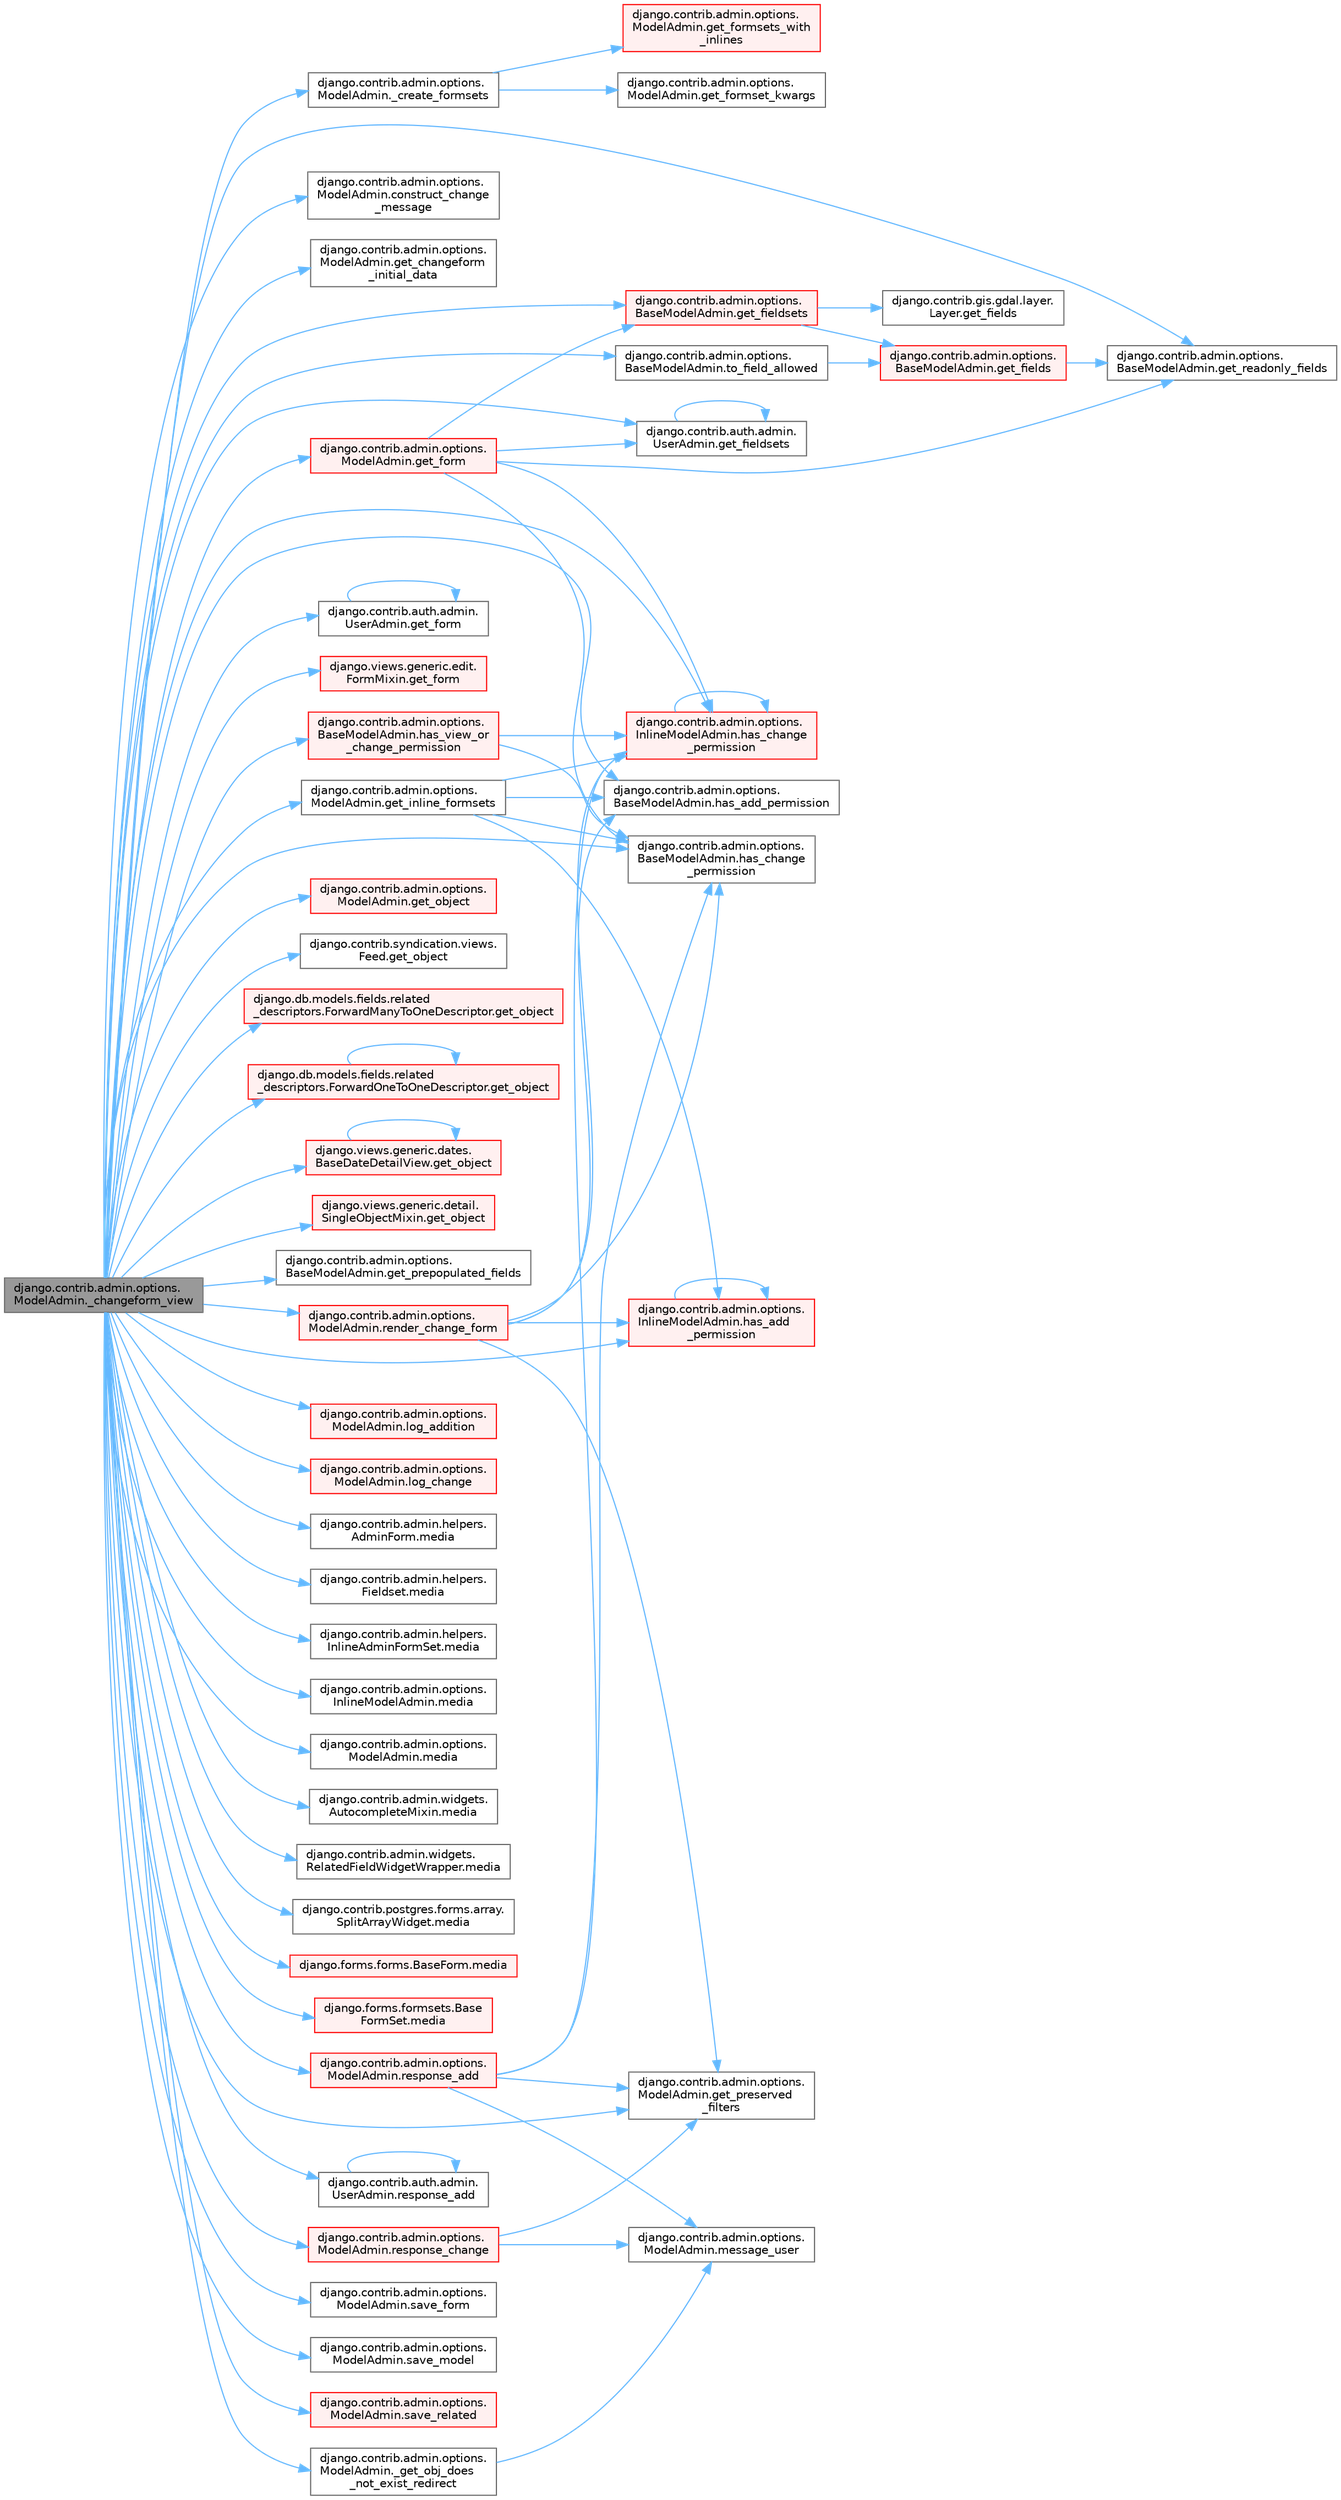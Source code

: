 digraph "django.contrib.admin.options.ModelAdmin._changeform_view"
{
 // LATEX_PDF_SIZE
  bgcolor="transparent";
  edge [fontname=Helvetica,fontsize=10,labelfontname=Helvetica,labelfontsize=10];
  node [fontname=Helvetica,fontsize=10,shape=box,height=0.2,width=0.4];
  rankdir="LR";
  Node1 [id="Node000001",label="django.contrib.admin.options.\lModelAdmin._changeform_view",height=0.2,width=0.4,color="gray40", fillcolor="grey60", style="filled", fontcolor="black",tooltip=" "];
  Node1 -> Node2 [id="edge1_Node000001_Node000002",color="steelblue1",style="solid",tooltip=" "];
  Node2 [id="Node000002",label="django.contrib.admin.options.\lModelAdmin._create_formsets",height=0.2,width=0.4,color="grey40", fillcolor="white", style="filled",URL="$classdjango_1_1contrib_1_1admin_1_1options_1_1_model_admin.html#a1e90319657feff8c8870787c9a7be9a3",tooltip=" "];
  Node2 -> Node3 [id="edge2_Node000002_Node000003",color="steelblue1",style="solid",tooltip=" "];
  Node3 [id="Node000003",label="django.contrib.admin.options.\lModelAdmin.get_formset_kwargs",height=0.2,width=0.4,color="grey40", fillcolor="white", style="filled",URL="$classdjango_1_1contrib_1_1admin_1_1options_1_1_model_admin.html#a1c518db11f9b25c2bd8c0dee32123c4b",tooltip=" "];
  Node2 -> Node4 [id="edge3_Node000002_Node000004",color="steelblue1",style="solid",tooltip=" "];
  Node4 [id="Node000004",label="django.contrib.admin.options.\lModelAdmin.get_formsets_with\l_inlines",height=0.2,width=0.4,color="red", fillcolor="#FFF0F0", style="filled",URL="$classdjango_1_1contrib_1_1admin_1_1options_1_1_model_admin.html#a6938cdf32a594ddc5b795dcd641c994d",tooltip=" "];
  Node1 -> Node14 [id="edge4_Node000001_Node000014",color="steelblue1",style="solid",tooltip=" "];
  Node14 [id="Node000014",label="django.contrib.admin.options.\lModelAdmin._get_obj_does\l_not_exist_redirect",height=0.2,width=0.4,color="grey40", fillcolor="white", style="filled",URL="$classdjango_1_1contrib_1_1admin_1_1options_1_1_model_admin.html#a7a34a53e8286ec413cee8ca8d345a8bc",tooltip=" "];
  Node14 -> Node15 [id="edge5_Node000014_Node000015",color="steelblue1",style="solid",tooltip=" "];
  Node15 [id="Node000015",label="django.contrib.admin.options.\lModelAdmin.message_user",height=0.2,width=0.4,color="grey40", fillcolor="white", style="filled",URL="$classdjango_1_1contrib_1_1admin_1_1options_1_1_model_admin.html#ac14442516cf00044fc706e711669c31c",tooltip=" "];
  Node1 -> Node16 [id="edge6_Node000001_Node000016",color="steelblue1",style="solid",tooltip=" "];
  Node16 [id="Node000016",label="django.contrib.admin.options.\lModelAdmin.construct_change\l_message",height=0.2,width=0.4,color="grey40", fillcolor="white", style="filled",URL="$classdjango_1_1contrib_1_1admin_1_1options_1_1_model_admin.html#ae247fb26756f4c8ca92d3e366909bdc9",tooltip=" "];
  Node1 -> Node17 [id="edge7_Node000001_Node000017",color="steelblue1",style="solid",tooltip=" "];
  Node17 [id="Node000017",label="django.contrib.admin.options.\lModelAdmin.get_changeform\l_initial_data",height=0.2,width=0.4,color="grey40", fillcolor="white", style="filled",URL="$classdjango_1_1contrib_1_1admin_1_1options_1_1_model_admin.html#a3bc11fe66dfaa80b1abb6a93fb56b9ab",tooltip=" "];
  Node1 -> Node18 [id="edge8_Node000001_Node000018",color="steelblue1",style="solid",tooltip=" "];
  Node18 [id="Node000018",label="django.contrib.admin.options.\lBaseModelAdmin.get_fieldsets",height=0.2,width=0.4,color="red", fillcolor="#FFF0F0", style="filled",URL="$classdjango_1_1contrib_1_1admin_1_1options_1_1_base_model_admin.html#ad7e239e34ac459bcbe73cc0ef014249e",tooltip=" "];
  Node18 -> Node19 [id="edge9_Node000018_Node000019",color="steelblue1",style="solid",tooltip=" "];
  Node19 [id="Node000019",label="django.contrib.admin.options.\lBaseModelAdmin.get_fields",height=0.2,width=0.4,color="red", fillcolor="#FFF0F0", style="filled",URL="$classdjango_1_1contrib_1_1admin_1_1options_1_1_base_model_admin.html#afaa9b382fea65a4ff01bd97c33fe0c2c",tooltip=" "];
  Node19 -> Node39 [id="edge10_Node000019_Node000039",color="steelblue1",style="solid",tooltip=" "];
  Node39 [id="Node000039",label="django.contrib.admin.options.\lBaseModelAdmin.get_readonly_fields",height=0.2,width=0.4,color="grey40", fillcolor="white", style="filled",URL="$classdjango_1_1contrib_1_1admin_1_1options_1_1_base_model_admin.html#a170b8486910918e4de66e130bd493939",tooltip=" "];
  Node18 -> Node4533 [id="edge11_Node000018_Node004533",color="steelblue1",style="solid",tooltip=" "];
  Node4533 [id="Node004533",label="django.contrib.gis.gdal.layer.\lLayer.get_fields",height=0.2,width=0.4,color="grey40", fillcolor="white", style="filled",URL="$classdjango_1_1contrib_1_1gis_1_1gdal_1_1layer_1_1_layer.html#a1f1cb303c76451485f8568d3c6be766b",tooltip=" "];
  Node1 -> Node38 [id="edge12_Node000001_Node000038",color="steelblue1",style="solid",tooltip=" "];
  Node38 [id="Node000038",label="django.contrib.auth.admin.\lUserAdmin.get_fieldsets",height=0.2,width=0.4,color="grey40", fillcolor="white", style="filled",URL="$classdjango_1_1contrib_1_1auth_1_1admin_1_1_user_admin.html#af5ee69109448dfaa213596c17b1df257",tooltip=" "];
  Node38 -> Node38 [id="edge13_Node000038_Node000038",color="steelblue1",style="solid",tooltip=" "];
  Node1 -> Node42 [id="edge14_Node000001_Node000042",color="steelblue1",style="solid",tooltip=" "];
  Node42 [id="Node000042",label="django.contrib.admin.options.\lModelAdmin.get_form",height=0.2,width=0.4,color="red", fillcolor="#FFF0F0", style="filled",URL="$classdjango_1_1contrib_1_1admin_1_1options_1_1_model_admin.html#a57f87fb2bbbe6d71b86dee23eff86522",tooltip=" "];
  Node42 -> Node18 [id="edge15_Node000042_Node000018",color="steelblue1",style="solid",tooltip=" "];
  Node42 -> Node38 [id="edge16_Node000042_Node000038",color="steelblue1",style="solid",tooltip=" "];
  Node42 -> Node39 [id="edge17_Node000042_Node000039",color="steelblue1",style="solid",tooltip=" "];
  Node42 -> Node43 [id="edge18_Node000042_Node000043",color="steelblue1",style="solid",tooltip=" "];
  Node43 [id="Node000043",label="django.contrib.admin.options.\lBaseModelAdmin.has_change\l_permission",height=0.2,width=0.4,color="grey40", fillcolor="white", style="filled",URL="$classdjango_1_1contrib_1_1admin_1_1options_1_1_base_model_admin.html#a628f15a856920f62510c31333354c088",tooltip=" "];
  Node42 -> Node44 [id="edge19_Node000042_Node000044",color="steelblue1",style="solid",tooltip=" "];
  Node44 [id="Node000044",label="django.contrib.admin.options.\lInlineModelAdmin.has_change\l_permission",height=0.2,width=0.4,color="red", fillcolor="#FFF0F0", style="filled",URL="$classdjango_1_1contrib_1_1admin_1_1options_1_1_inline_model_admin.html#afb466f69fba775be6bd44db65c2955ce",tooltip=" "];
  Node44 -> Node44 [id="edge20_Node000044_Node000044",color="steelblue1",style="solid",tooltip=" "];
  Node1 -> Node46 [id="edge21_Node000001_Node000046",color="steelblue1",style="solid",tooltip=" "];
  Node46 [id="Node000046",label="django.contrib.auth.admin.\lUserAdmin.get_form",height=0.2,width=0.4,color="grey40", fillcolor="white", style="filled",URL="$classdjango_1_1contrib_1_1auth_1_1admin_1_1_user_admin.html#a31237fb5aeadd7f01de3fe0957e1e1f7",tooltip=" "];
  Node46 -> Node46 [id="edge22_Node000046_Node000046",color="steelblue1",style="solid",tooltip=" "];
  Node1 -> Node47 [id="edge23_Node000001_Node000047",color="steelblue1",style="solid",tooltip=" "];
  Node47 [id="Node000047",label="django.views.generic.edit.\lFormMixin.get_form",height=0.2,width=0.4,color="red", fillcolor="#FFF0F0", style="filled",URL="$classdjango_1_1views_1_1generic_1_1edit_1_1_form_mixin.html#af3ab4348d2bf2a9b5ceb04c079a20ea5",tooltip=" "];
  Node1 -> Node4535 [id="edge24_Node000001_Node004535",color="steelblue1",style="solid",tooltip=" "];
  Node4535 [id="Node004535",label="django.contrib.admin.options.\lModelAdmin.get_inline_formsets",height=0.2,width=0.4,color="grey40", fillcolor="white", style="filled",URL="$classdjango_1_1contrib_1_1admin_1_1options_1_1_model_admin.html#ae4e03f1e8719f4a7ee095dea3f04d3b0",tooltip=" "];
  Node4535 -> Node4536 [id="edge25_Node004535_Node004536",color="steelblue1",style="solid",tooltip=" "];
  Node4536 [id="Node004536",label="django.contrib.admin.options.\lBaseModelAdmin.has_add_permission",height=0.2,width=0.4,color="grey40", fillcolor="white", style="filled",URL="$classdjango_1_1contrib_1_1admin_1_1options_1_1_base_model_admin.html#a34a089d4d9f5f22ce5f3aaf33a7d94c3",tooltip=" "];
  Node4535 -> Node4537 [id="edge26_Node004535_Node004537",color="steelblue1",style="solid",tooltip=" "];
  Node4537 [id="Node004537",label="django.contrib.admin.options.\lInlineModelAdmin.has_add\l_permission",height=0.2,width=0.4,color="red", fillcolor="#FFF0F0", style="filled",URL="$classdjango_1_1contrib_1_1admin_1_1options_1_1_inline_model_admin.html#a3f4cd603df21bb0799662faa04b5bbe8",tooltip=" "];
  Node4537 -> Node4537 [id="edge27_Node004537_Node004537",color="steelblue1",style="solid",tooltip=" "];
  Node4535 -> Node43 [id="edge28_Node004535_Node000043",color="steelblue1",style="solid",tooltip=" "];
  Node4535 -> Node44 [id="edge29_Node004535_Node000044",color="steelblue1",style="solid",tooltip=" "];
  Node1 -> Node4538 [id="edge30_Node000001_Node004538",color="steelblue1",style="solid",tooltip=" "];
  Node4538 [id="Node004538",label="django.contrib.admin.options.\lModelAdmin.get_object",height=0.2,width=0.4,color="red", fillcolor="#FFF0F0", style="filled",URL="$classdjango_1_1contrib_1_1admin_1_1options_1_1_model_admin.html#ac7b9acc5607b931a130f004f73adcc6c",tooltip=" "];
  Node1 -> Node4539 [id="edge31_Node000001_Node004539",color="steelblue1",style="solid",tooltip=" "];
  Node4539 [id="Node004539",label="django.contrib.syndication.views.\lFeed.get_object",height=0.2,width=0.4,color="grey40", fillcolor="white", style="filled",URL="$classdjango_1_1contrib_1_1syndication_1_1views_1_1_feed.html#aca97bf9a86566b880b339170b2b4880c",tooltip=" "];
  Node1 -> Node4540 [id="edge32_Node000001_Node004540",color="steelblue1",style="solid",tooltip=" "];
  Node4540 [id="Node004540",label="django.db.models.fields.related\l_descriptors.ForwardManyToOneDescriptor.get_object",height=0.2,width=0.4,color="red", fillcolor="#FFF0F0", style="filled",URL="$classdjango_1_1db_1_1models_1_1fields_1_1related__descriptors_1_1_forward_many_to_one_descriptor.html#a53e30c8b305a3998dd43c1e6357e4bc4",tooltip=" "];
  Node1 -> Node4541 [id="edge33_Node000001_Node004541",color="steelblue1",style="solid",tooltip=" "];
  Node4541 [id="Node004541",label="django.db.models.fields.related\l_descriptors.ForwardOneToOneDescriptor.get_object",height=0.2,width=0.4,color="red", fillcolor="#FFF0F0", style="filled",URL="$classdjango_1_1db_1_1models_1_1fields_1_1related__descriptors_1_1_forward_one_to_one_descriptor.html#a298296431556370e9bb0b1478febfbf3",tooltip=" "];
  Node4541 -> Node4541 [id="edge34_Node004541_Node004541",color="steelblue1",style="solid",tooltip=" "];
  Node1 -> Node4542 [id="edge35_Node000001_Node004542",color="steelblue1",style="solid",tooltip=" "];
  Node4542 [id="Node004542",label="django.views.generic.dates.\lBaseDateDetailView.get_object",height=0.2,width=0.4,color="red", fillcolor="#FFF0F0", style="filled",URL="$classdjango_1_1views_1_1generic_1_1dates_1_1_base_date_detail_view.html#a7c08557dbbb8af87ec6f8fab884e6f5e",tooltip=" "];
  Node4542 -> Node4542 [id="edge36_Node004542_Node004542",color="steelblue1",style="solid",tooltip=" "];
  Node1 -> Node4554 [id="edge37_Node000001_Node004554",color="steelblue1",style="solid",tooltip=" "];
  Node4554 [id="Node004554",label="django.views.generic.detail.\lSingleObjectMixin.get_object",height=0.2,width=0.4,color="red", fillcolor="#FFF0F0", style="filled",URL="$classdjango_1_1views_1_1generic_1_1detail_1_1_single_object_mixin.html#ab853f97e997d069a858d4bb5e93092ad",tooltip=" "];
  Node1 -> Node4555 [id="edge38_Node000001_Node004555",color="steelblue1",style="solid",tooltip=" "];
  Node4555 [id="Node004555",label="django.contrib.admin.options.\lBaseModelAdmin.get_prepopulated_fields",height=0.2,width=0.4,color="grey40", fillcolor="white", style="filled",URL="$classdjango_1_1contrib_1_1admin_1_1options_1_1_base_model_admin.html#a98cb1cf50e54553c24190b62a3272299",tooltip=" "];
  Node1 -> Node4556 [id="edge39_Node000001_Node004556",color="steelblue1",style="solid",tooltip=" "];
  Node4556 [id="Node004556",label="django.contrib.admin.options.\lModelAdmin.get_preserved\l_filters",height=0.2,width=0.4,color="grey40", fillcolor="white", style="filled",URL="$classdjango_1_1contrib_1_1admin_1_1options_1_1_model_admin.html#a598fad1fbdfd61e2336ea8580809657d",tooltip=" "];
  Node1 -> Node39 [id="edge40_Node000001_Node000039",color="steelblue1",style="solid",tooltip=" "];
  Node1 -> Node4536 [id="edge41_Node000001_Node004536",color="steelblue1",style="solid",tooltip=" "];
  Node1 -> Node4537 [id="edge42_Node000001_Node004537",color="steelblue1",style="solid",tooltip=" "];
  Node1 -> Node43 [id="edge43_Node000001_Node000043",color="steelblue1",style="solid",tooltip=" "];
  Node1 -> Node44 [id="edge44_Node000001_Node000044",color="steelblue1",style="solid",tooltip=" "];
  Node1 -> Node2822 [id="edge45_Node000001_Node002822",color="steelblue1",style="solid",tooltip=" "];
  Node2822 [id="Node002822",label="django.contrib.admin.options.\lBaseModelAdmin.has_view_or\l_change_permission",height=0.2,width=0.4,color="red", fillcolor="#FFF0F0", style="filled",URL="$classdjango_1_1contrib_1_1admin_1_1options_1_1_base_model_admin.html#a218c5fb68fadfcf6e8e49172ad1d317c",tooltip=" "];
  Node2822 -> Node43 [id="edge46_Node002822_Node000043",color="steelblue1",style="solid",tooltip=" "];
  Node2822 -> Node44 [id="edge47_Node002822_Node000044",color="steelblue1",style="solid",tooltip=" "];
  Node1 -> Node4557 [id="edge48_Node000001_Node004557",color="steelblue1",style="solid",tooltip=" "];
  Node4557 [id="Node004557",label="django.contrib.admin.options.\lModelAdmin.log_addition",height=0.2,width=0.4,color="red", fillcolor="#FFF0F0", style="filled",URL="$classdjango_1_1contrib_1_1admin_1_1options_1_1_model_admin.html#aa7f19522fd629c45834ba1979ab24e55",tooltip=" "];
  Node1 -> Node4559 [id="edge49_Node000001_Node004559",color="steelblue1",style="solid",tooltip=" "];
  Node4559 [id="Node004559",label="django.contrib.admin.options.\lModelAdmin.log_change",height=0.2,width=0.4,color="red", fillcolor="#FFF0F0", style="filled",URL="$classdjango_1_1contrib_1_1admin_1_1options_1_1_model_admin.html#a1bd311c6691b2f752bd3433169a49583",tooltip=" "];
  Node1 -> Node4560 [id="edge50_Node000001_Node004560",color="steelblue1",style="solid",tooltip=" "];
  Node4560 [id="Node004560",label="django.contrib.admin.helpers.\lAdminForm.media",height=0.2,width=0.4,color="grey40", fillcolor="white", style="filled",URL="$classdjango_1_1contrib_1_1admin_1_1helpers_1_1_admin_form.html#a683c686cc5c5a7ece3225dd7c829e267",tooltip=" "];
  Node1 -> Node4561 [id="edge51_Node000001_Node004561",color="steelblue1",style="solid",tooltip=" "];
  Node4561 [id="Node004561",label="django.contrib.admin.helpers.\lFieldset.media",height=0.2,width=0.4,color="grey40", fillcolor="white", style="filled",URL="$classdjango_1_1contrib_1_1admin_1_1helpers_1_1_fieldset.html#a213d356f55b51df5f324b83702098e35",tooltip=" "];
  Node1 -> Node4562 [id="edge52_Node000001_Node004562",color="steelblue1",style="solid",tooltip=" "];
  Node4562 [id="Node004562",label="django.contrib.admin.helpers.\lInlineAdminFormSet.media",height=0.2,width=0.4,color="grey40", fillcolor="white", style="filled",URL="$classdjango_1_1contrib_1_1admin_1_1helpers_1_1_inline_admin_form_set.html#a86b858dca6af9206be453ec693493afb",tooltip=" "];
  Node1 -> Node4563 [id="edge53_Node000001_Node004563",color="steelblue1",style="solid",tooltip=" "];
  Node4563 [id="Node004563",label="django.contrib.admin.options.\lInlineModelAdmin.media",height=0.2,width=0.4,color="grey40", fillcolor="white", style="filled",URL="$classdjango_1_1contrib_1_1admin_1_1options_1_1_inline_model_admin.html#ae1f38787c1a964ab4e9e88572f6a193a",tooltip=" "];
  Node1 -> Node4564 [id="edge54_Node000001_Node004564",color="steelblue1",style="solid",tooltip=" "];
  Node4564 [id="Node004564",label="django.contrib.admin.options.\lModelAdmin.media",height=0.2,width=0.4,color="grey40", fillcolor="white", style="filled",URL="$classdjango_1_1contrib_1_1admin_1_1options_1_1_model_admin.html#a4747e2703b1c6005db0dd85c795f76bc",tooltip=" "];
  Node1 -> Node4565 [id="edge55_Node000001_Node004565",color="steelblue1",style="solid",tooltip=" "];
  Node4565 [id="Node004565",label="django.contrib.admin.widgets.\lAutocompleteMixin.media",height=0.2,width=0.4,color="grey40", fillcolor="white", style="filled",URL="$classdjango_1_1contrib_1_1admin_1_1widgets_1_1_autocomplete_mixin.html#ae270cc07d5bb5cce3aae219c2153cb81",tooltip=" "];
  Node1 -> Node4566 [id="edge56_Node000001_Node004566",color="steelblue1",style="solid",tooltip=" "];
  Node4566 [id="Node004566",label="django.contrib.admin.widgets.\lRelatedFieldWidgetWrapper.media",height=0.2,width=0.4,color="grey40", fillcolor="white", style="filled",URL="$classdjango_1_1contrib_1_1admin_1_1widgets_1_1_related_field_widget_wrapper.html#ac7e2a73995556d6827de763ea41c187b",tooltip=" "];
  Node1 -> Node4567 [id="edge57_Node000001_Node004567",color="steelblue1",style="solid",tooltip=" "];
  Node4567 [id="Node004567",label="django.contrib.postgres.forms.array.\lSplitArrayWidget.media",height=0.2,width=0.4,color="grey40", fillcolor="white", style="filled",URL="$classdjango_1_1contrib_1_1postgres_1_1forms_1_1array_1_1_split_array_widget.html#afc8c3d5f101b68ed97578c7db6b1b247",tooltip=" "];
  Node1 -> Node4568 [id="edge58_Node000001_Node004568",color="steelblue1",style="solid",tooltip=" "];
  Node4568 [id="Node004568",label="django.forms.forms.BaseForm.media",height=0.2,width=0.4,color="red", fillcolor="#FFF0F0", style="filled",URL="$classdjango_1_1forms_1_1forms_1_1_base_form.html#a727fc1f6bb2f5b56c9ca4b9a7c809753",tooltip=" "];
  Node1 -> Node4569 [id="edge59_Node000001_Node004569",color="steelblue1",style="solid",tooltip=" "];
  Node4569 [id="Node004569",label="django.forms.formsets.Base\lFormSet.media",height=0.2,width=0.4,color="red", fillcolor="#FFF0F0", style="filled",URL="$classdjango_1_1forms_1_1formsets_1_1_base_form_set.html#a6f8913e4888f6eb8afa928cf91e9c8f9",tooltip=" "];
  Node1 -> Node4571 [id="edge60_Node000001_Node004571",color="steelblue1",style="solid",tooltip=" "];
  Node4571 [id="Node004571",label="django.contrib.admin.options.\lModelAdmin.render_change_form",height=0.2,width=0.4,color="red", fillcolor="#FFF0F0", style="filled",URL="$classdjango_1_1contrib_1_1admin_1_1options_1_1_model_admin.html#af25242736fea4a61d08cc2d99bfa901a",tooltip=" "];
  Node4571 -> Node4556 [id="edge61_Node004571_Node004556",color="steelblue1",style="solid",tooltip=" "];
  Node4571 -> Node4536 [id="edge62_Node004571_Node004536",color="steelblue1",style="solid",tooltip=" "];
  Node4571 -> Node4537 [id="edge63_Node004571_Node004537",color="steelblue1",style="solid",tooltip=" "];
  Node4571 -> Node43 [id="edge64_Node004571_Node000043",color="steelblue1",style="solid",tooltip=" "];
  Node4571 -> Node44 [id="edge65_Node004571_Node000044",color="steelblue1",style="solid",tooltip=" "];
  Node1 -> Node4575 [id="edge66_Node000001_Node004575",color="steelblue1",style="solid",tooltip=" "];
  Node4575 [id="Node004575",label="django.contrib.admin.options.\lModelAdmin.response_add",height=0.2,width=0.4,color="red", fillcolor="#FFF0F0", style="filled",URL="$classdjango_1_1contrib_1_1admin_1_1options_1_1_model_admin.html#a1aa8884d9088a097877c29a6abea1640",tooltip=" "];
  Node4575 -> Node4556 [id="edge67_Node004575_Node004556",color="steelblue1",style="solid",tooltip=" "];
  Node4575 -> Node43 [id="edge68_Node004575_Node000043",color="steelblue1",style="solid",tooltip=" "];
  Node4575 -> Node44 [id="edge69_Node004575_Node000044",color="steelblue1",style="solid",tooltip=" "];
  Node4575 -> Node15 [id="edge70_Node004575_Node000015",color="steelblue1",style="solid",tooltip=" "];
  Node1 -> Node4579 [id="edge71_Node000001_Node004579",color="steelblue1",style="solid",tooltip=" "];
  Node4579 [id="Node004579",label="django.contrib.auth.admin.\lUserAdmin.response_add",height=0.2,width=0.4,color="grey40", fillcolor="white", style="filled",URL="$classdjango_1_1contrib_1_1auth_1_1admin_1_1_user_admin.html#a01480532b57aaa37b61210bff34ff33b",tooltip=" "];
  Node4579 -> Node4579 [id="edge72_Node004579_Node004579",color="steelblue1",style="solid",tooltip=" "];
  Node1 -> Node4580 [id="edge73_Node000001_Node004580",color="steelblue1",style="solid",tooltip=" "];
  Node4580 [id="Node004580",label="django.contrib.admin.options.\lModelAdmin.response_change",height=0.2,width=0.4,color="red", fillcolor="#FFF0F0", style="filled",URL="$classdjango_1_1contrib_1_1admin_1_1options_1_1_model_admin.html#add50441458d2c08bed7e26115a4df89c",tooltip=" "];
  Node4580 -> Node4556 [id="edge74_Node004580_Node004556",color="steelblue1",style="solid",tooltip=" "];
  Node4580 -> Node15 [id="edge75_Node004580_Node000015",color="steelblue1",style="solid",tooltip=" "];
  Node1 -> Node4582 [id="edge76_Node000001_Node004582",color="steelblue1",style="solid",tooltip=" "];
  Node4582 [id="Node004582",label="django.contrib.admin.options.\lModelAdmin.save_form",height=0.2,width=0.4,color="grey40", fillcolor="white", style="filled",URL="$classdjango_1_1contrib_1_1admin_1_1options_1_1_model_admin.html#a214028357911fa6ae23a8158461133e9",tooltip=" "];
  Node1 -> Node4583 [id="edge77_Node000001_Node004583",color="steelblue1",style="solid",tooltip=" "];
  Node4583 [id="Node004583",label="django.contrib.admin.options.\lModelAdmin.save_model",height=0.2,width=0.4,color="grey40", fillcolor="white", style="filled",URL="$classdjango_1_1contrib_1_1admin_1_1options_1_1_model_admin.html#a7d11c7bc8eb55a5b2e89ef919ecac07e",tooltip=" "];
  Node1 -> Node4584 [id="edge78_Node000001_Node004584",color="steelblue1",style="solid",tooltip=" "];
  Node4584 [id="Node004584",label="django.contrib.admin.options.\lModelAdmin.save_related",height=0.2,width=0.4,color="red", fillcolor="#FFF0F0", style="filled",URL="$classdjango_1_1contrib_1_1admin_1_1options_1_1_model_admin.html#ab4606f331086acc55d3e780466042a4b",tooltip=" "];
  Node1 -> Node4586 [id="edge79_Node000001_Node004586",color="steelblue1",style="solid",tooltip=" "];
  Node4586 [id="Node004586",label="django.contrib.admin.options.\lBaseModelAdmin.to_field_allowed",height=0.2,width=0.4,color="grey40", fillcolor="white", style="filled",URL="$classdjango_1_1contrib_1_1admin_1_1options_1_1_base_model_admin.html#a83a3da22a1f9fac4427236757d28a99a",tooltip=" "];
  Node4586 -> Node19 [id="edge80_Node004586_Node000019",color="steelblue1",style="solid",tooltip=" "];
}
